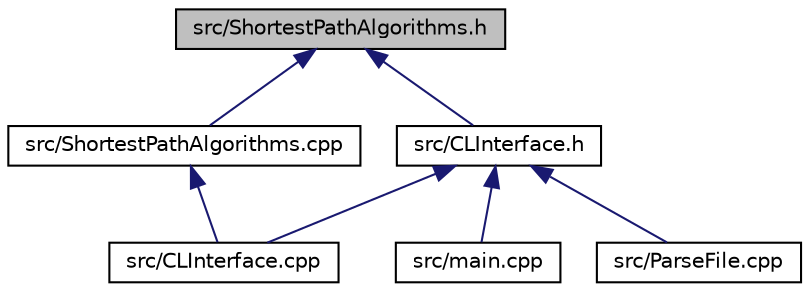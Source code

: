 digraph "src/ShortestPathAlgorithms.h"
{
 // LATEX_PDF_SIZE
  edge [fontname="Helvetica",fontsize="10",labelfontname="Helvetica",labelfontsize="10"];
  node [fontname="Helvetica",fontsize="10",shape=record];
  Node1 [label="src/ShortestPathAlgorithms.h",height=0.2,width=0.4,color="black", fillcolor="grey75", style="filled", fontcolor="black",tooltip=" "];
  Node1 -> Node2 [dir="back",color="midnightblue",fontsize="10",style="solid",fontname="Helvetica"];
  Node2 [label="src/CLInterface.h",height=0.2,width=0.4,color="black", fillcolor="white", style="filled",URL="$CLInterface_8h.html",tooltip=" "];
  Node2 -> Node3 [dir="back",color="midnightblue",fontsize="10",style="solid",fontname="Helvetica"];
  Node3 [label="src/CLInterface.cpp",height=0.2,width=0.4,color="black", fillcolor="white", style="filled",URL="$CLInterface_8cpp.html",tooltip=" "];
  Node2 -> Node4 [dir="back",color="midnightblue",fontsize="10",style="solid",fontname="Helvetica"];
  Node4 [label="src/main.cpp",height=0.2,width=0.4,color="black", fillcolor="white", style="filled",URL="$main_8cpp.html",tooltip=" "];
  Node2 -> Node5 [dir="back",color="midnightblue",fontsize="10",style="solid",fontname="Helvetica"];
  Node5 [label="src/ParseFile.cpp",height=0.2,width=0.4,color="black", fillcolor="white", style="filled",URL="$ParseFile_8cpp.html",tooltip=" "];
  Node1 -> Node6 [dir="back",color="midnightblue",fontsize="10",style="solid",fontname="Helvetica"];
  Node6 [label="src/ShortestPathAlgorithms.cpp",height=0.2,width=0.4,color="black", fillcolor="white", style="filled",URL="$ShortestPathAlgorithms_8cpp.html",tooltip=" "];
  Node6 -> Node3 [dir="back",color="midnightblue",fontsize="10",style="solid",fontname="Helvetica"];
}
